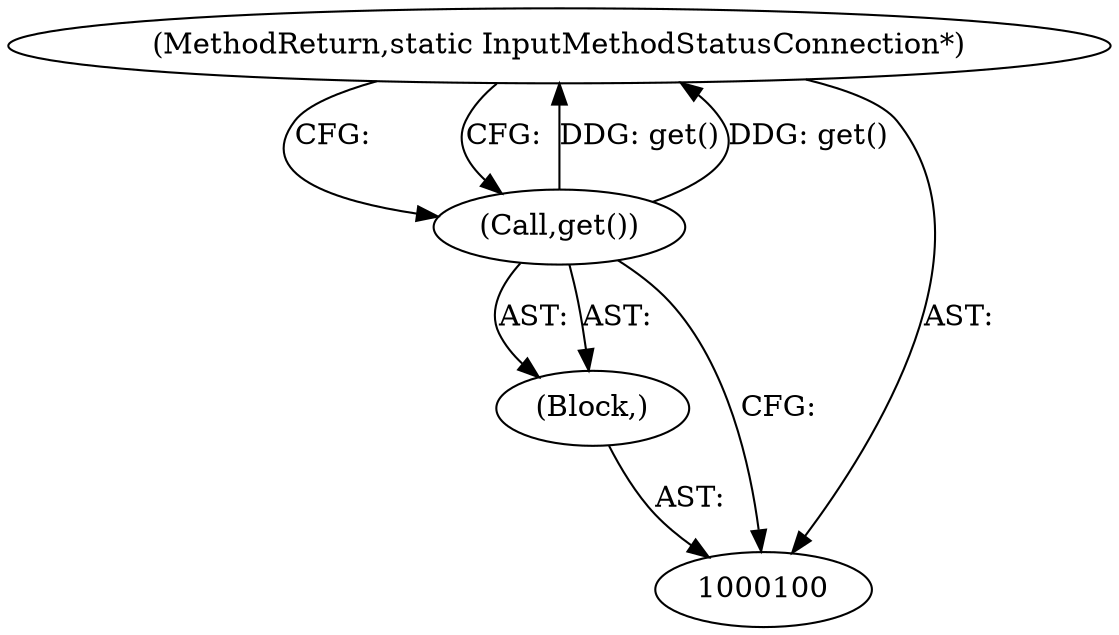 digraph "1_Chrome_dc7b094a338c6c521f918f478e993f0f74bbea0d_59" {
"1000103" [label="(MethodReturn,static InputMethodStatusConnection*)"];
"1000101" [label="(Block,)"];
"1000102" [label="(Call,get())"];
"1000103" -> "1000100"  [label="AST: "];
"1000103" -> "1000102"  [label="CFG: "];
"1000102" -> "1000103"  [label="DDG: get()"];
"1000101" -> "1000100"  [label="AST: "];
"1000102" -> "1000101"  [label="AST: "];
"1000102" -> "1000101"  [label="AST: "];
"1000102" -> "1000100"  [label="CFG: "];
"1000103" -> "1000102"  [label="CFG: "];
"1000102" -> "1000103"  [label="DDG: get()"];
}
